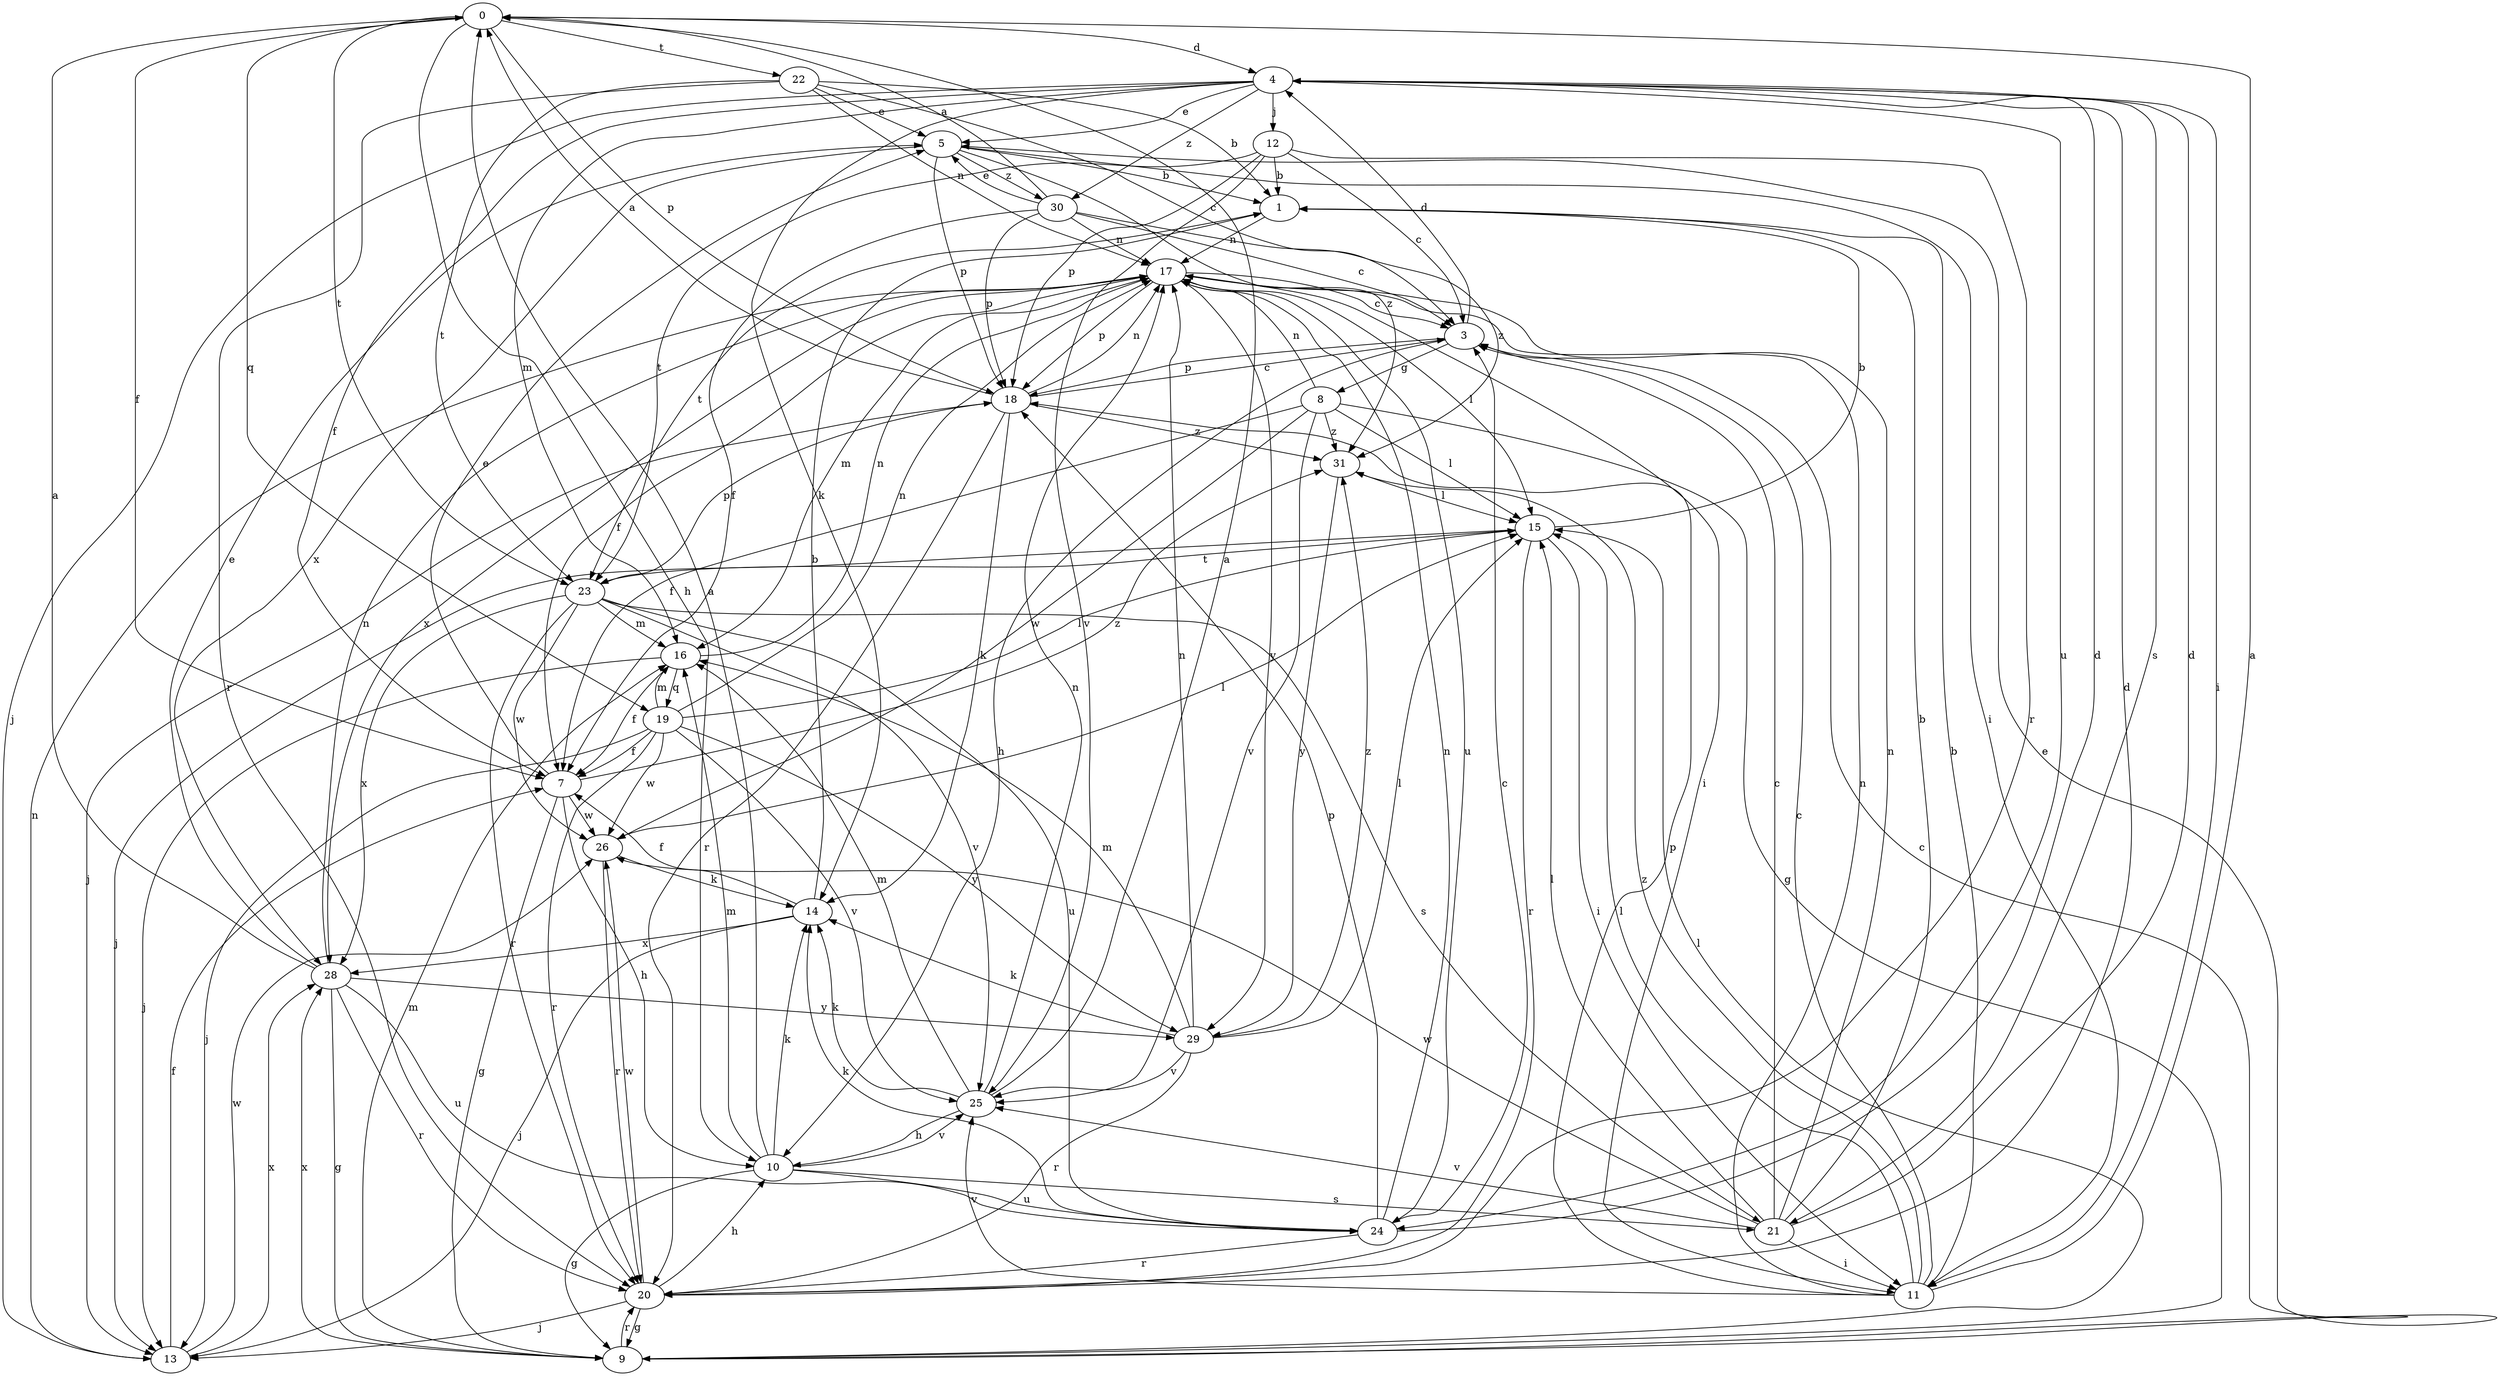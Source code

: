 strict digraph  {
0;
1;
3;
4;
5;
7;
8;
9;
10;
11;
12;
13;
14;
15;
16;
17;
18;
19;
20;
21;
22;
23;
24;
25;
26;
28;
29;
30;
31;
0 -> 4  [label=d];
0 -> 7  [label=f];
0 -> 10  [label=h];
0 -> 18  [label=p];
0 -> 19  [label=q];
0 -> 22  [label=t];
0 -> 23  [label=t];
1 -> 17  [label=n];
1 -> 23  [label=t];
3 -> 4  [label=d];
3 -> 8  [label=g];
3 -> 10  [label=h];
3 -> 18  [label=p];
4 -> 5  [label=e];
4 -> 7  [label=f];
4 -> 11  [label=i];
4 -> 12  [label=j];
4 -> 13  [label=j];
4 -> 14  [label=k];
4 -> 16  [label=m];
4 -> 21  [label=s];
4 -> 24  [label=u];
4 -> 30  [label=z];
5 -> 1  [label=b];
5 -> 11  [label=i];
5 -> 18  [label=p];
5 -> 28  [label=x];
5 -> 30  [label=z];
5 -> 31  [label=z];
7 -> 5  [label=e];
7 -> 9  [label=g];
7 -> 10  [label=h];
7 -> 26  [label=w];
7 -> 31  [label=z];
8 -> 7  [label=f];
8 -> 9  [label=g];
8 -> 15  [label=l];
8 -> 17  [label=n];
8 -> 25  [label=v];
8 -> 26  [label=w];
8 -> 31  [label=z];
9 -> 3  [label=c];
9 -> 5  [label=e];
9 -> 15  [label=l];
9 -> 16  [label=m];
9 -> 20  [label=r];
9 -> 28  [label=x];
10 -> 0  [label=a];
10 -> 9  [label=g];
10 -> 14  [label=k];
10 -> 16  [label=m];
10 -> 21  [label=s];
10 -> 24  [label=u];
10 -> 25  [label=v];
11 -> 0  [label=a];
11 -> 1  [label=b];
11 -> 3  [label=c];
11 -> 15  [label=l];
11 -> 17  [label=n];
11 -> 18  [label=p];
11 -> 25  [label=v];
11 -> 31  [label=z];
12 -> 1  [label=b];
12 -> 3  [label=c];
12 -> 18  [label=p];
12 -> 20  [label=r];
12 -> 23  [label=t];
12 -> 25  [label=v];
13 -> 7  [label=f];
13 -> 17  [label=n];
13 -> 26  [label=w];
13 -> 28  [label=x];
14 -> 1  [label=b];
14 -> 7  [label=f];
14 -> 13  [label=j];
14 -> 28  [label=x];
15 -> 1  [label=b];
15 -> 11  [label=i];
15 -> 13  [label=j];
15 -> 20  [label=r];
15 -> 23  [label=t];
16 -> 7  [label=f];
16 -> 13  [label=j];
16 -> 17  [label=n];
16 -> 19  [label=q];
17 -> 3  [label=c];
17 -> 7  [label=f];
17 -> 11  [label=i];
17 -> 15  [label=l];
17 -> 16  [label=m];
17 -> 18  [label=p];
17 -> 24  [label=u];
17 -> 28  [label=x];
17 -> 29  [label=y];
18 -> 0  [label=a];
18 -> 3  [label=c];
18 -> 13  [label=j];
18 -> 14  [label=k];
18 -> 17  [label=n];
18 -> 20  [label=r];
18 -> 31  [label=z];
19 -> 7  [label=f];
19 -> 13  [label=j];
19 -> 15  [label=l];
19 -> 16  [label=m];
19 -> 17  [label=n];
19 -> 20  [label=r];
19 -> 25  [label=v];
19 -> 26  [label=w];
19 -> 29  [label=y];
20 -> 4  [label=d];
20 -> 9  [label=g];
20 -> 10  [label=h];
20 -> 13  [label=j];
20 -> 26  [label=w];
21 -> 1  [label=b];
21 -> 3  [label=c];
21 -> 4  [label=d];
21 -> 11  [label=i];
21 -> 15  [label=l];
21 -> 17  [label=n];
21 -> 25  [label=v];
21 -> 26  [label=w];
22 -> 1  [label=b];
22 -> 3  [label=c];
22 -> 5  [label=e];
22 -> 17  [label=n];
22 -> 20  [label=r];
22 -> 23  [label=t];
23 -> 16  [label=m];
23 -> 18  [label=p];
23 -> 20  [label=r];
23 -> 21  [label=s];
23 -> 24  [label=u];
23 -> 25  [label=v];
23 -> 26  [label=w];
23 -> 28  [label=x];
24 -> 3  [label=c];
24 -> 4  [label=d];
24 -> 14  [label=k];
24 -> 17  [label=n];
24 -> 18  [label=p];
24 -> 20  [label=r];
25 -> 0  [label=a];
25 -> 10  [label=h];
25 -> 14  [label=k];
25 -> 16  [label=m];
25 -> 17  [label=n];
26 -> 14  [label=k];
26 -> 15  [label=l];
26 -> 20  [label=r];
28 -> 0  [label=a];
28 -> 5  [label=e];
28 -> 9  [label=g];
28 -> 17  [label=n];
28 -> 20  [label=r];
28 -> 24  [label=u];
28 -> 29  [label=y];
29 -> 14  [label=k];
29 -> 15  [label=l];
29 -> 16  [label=m];
29 -> 17  [label=n];
29 -> 20  [label=r];
29 -> 25  [label=v];
29 -> 31  [label=z];
30 -> 0  [label=a];
30 -> 3  [label=c];
30 -> 5  [label=e];
30 -> 7  [label=f];
30 -> 17  [label=n];
30 -> 18  [label=p];
30 -> 31  [label=z];
31 -> 15  [label=l];
31 -> 29  [label=y];
}
